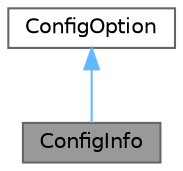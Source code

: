 digraph "ConfigInfo"
{
 // INTERACTIVE_SVG=YES
 // LATEX_PDF_SIZE
  bgcolor="transparent";
  edge [fontname=Helvetica,fontsize=10,labelfontname=Helvetica,labelfontsize=10];
  node [fontname=Helvetica,fontsize=10,shape=box,height=0.2,width=0.4];
  Node1 [label="ConfigInfo",height=0.2,width=0.4,color="gray40", fillcolor="grey60", style="filled", fontcolor="black",tooltip="Section marker for grouping the configuration options."];
  Node2 -> Node1 [dir="back",color="steelblue1",style="solid"];
  Node2 [label="ConfigOption",height=0.2,width=0.4,color="gray40", fillcolor="white", style="filled",URL="$d2/dd3/class_config_option.html",tooltip="Abstract base class for any configuration option."];
}
